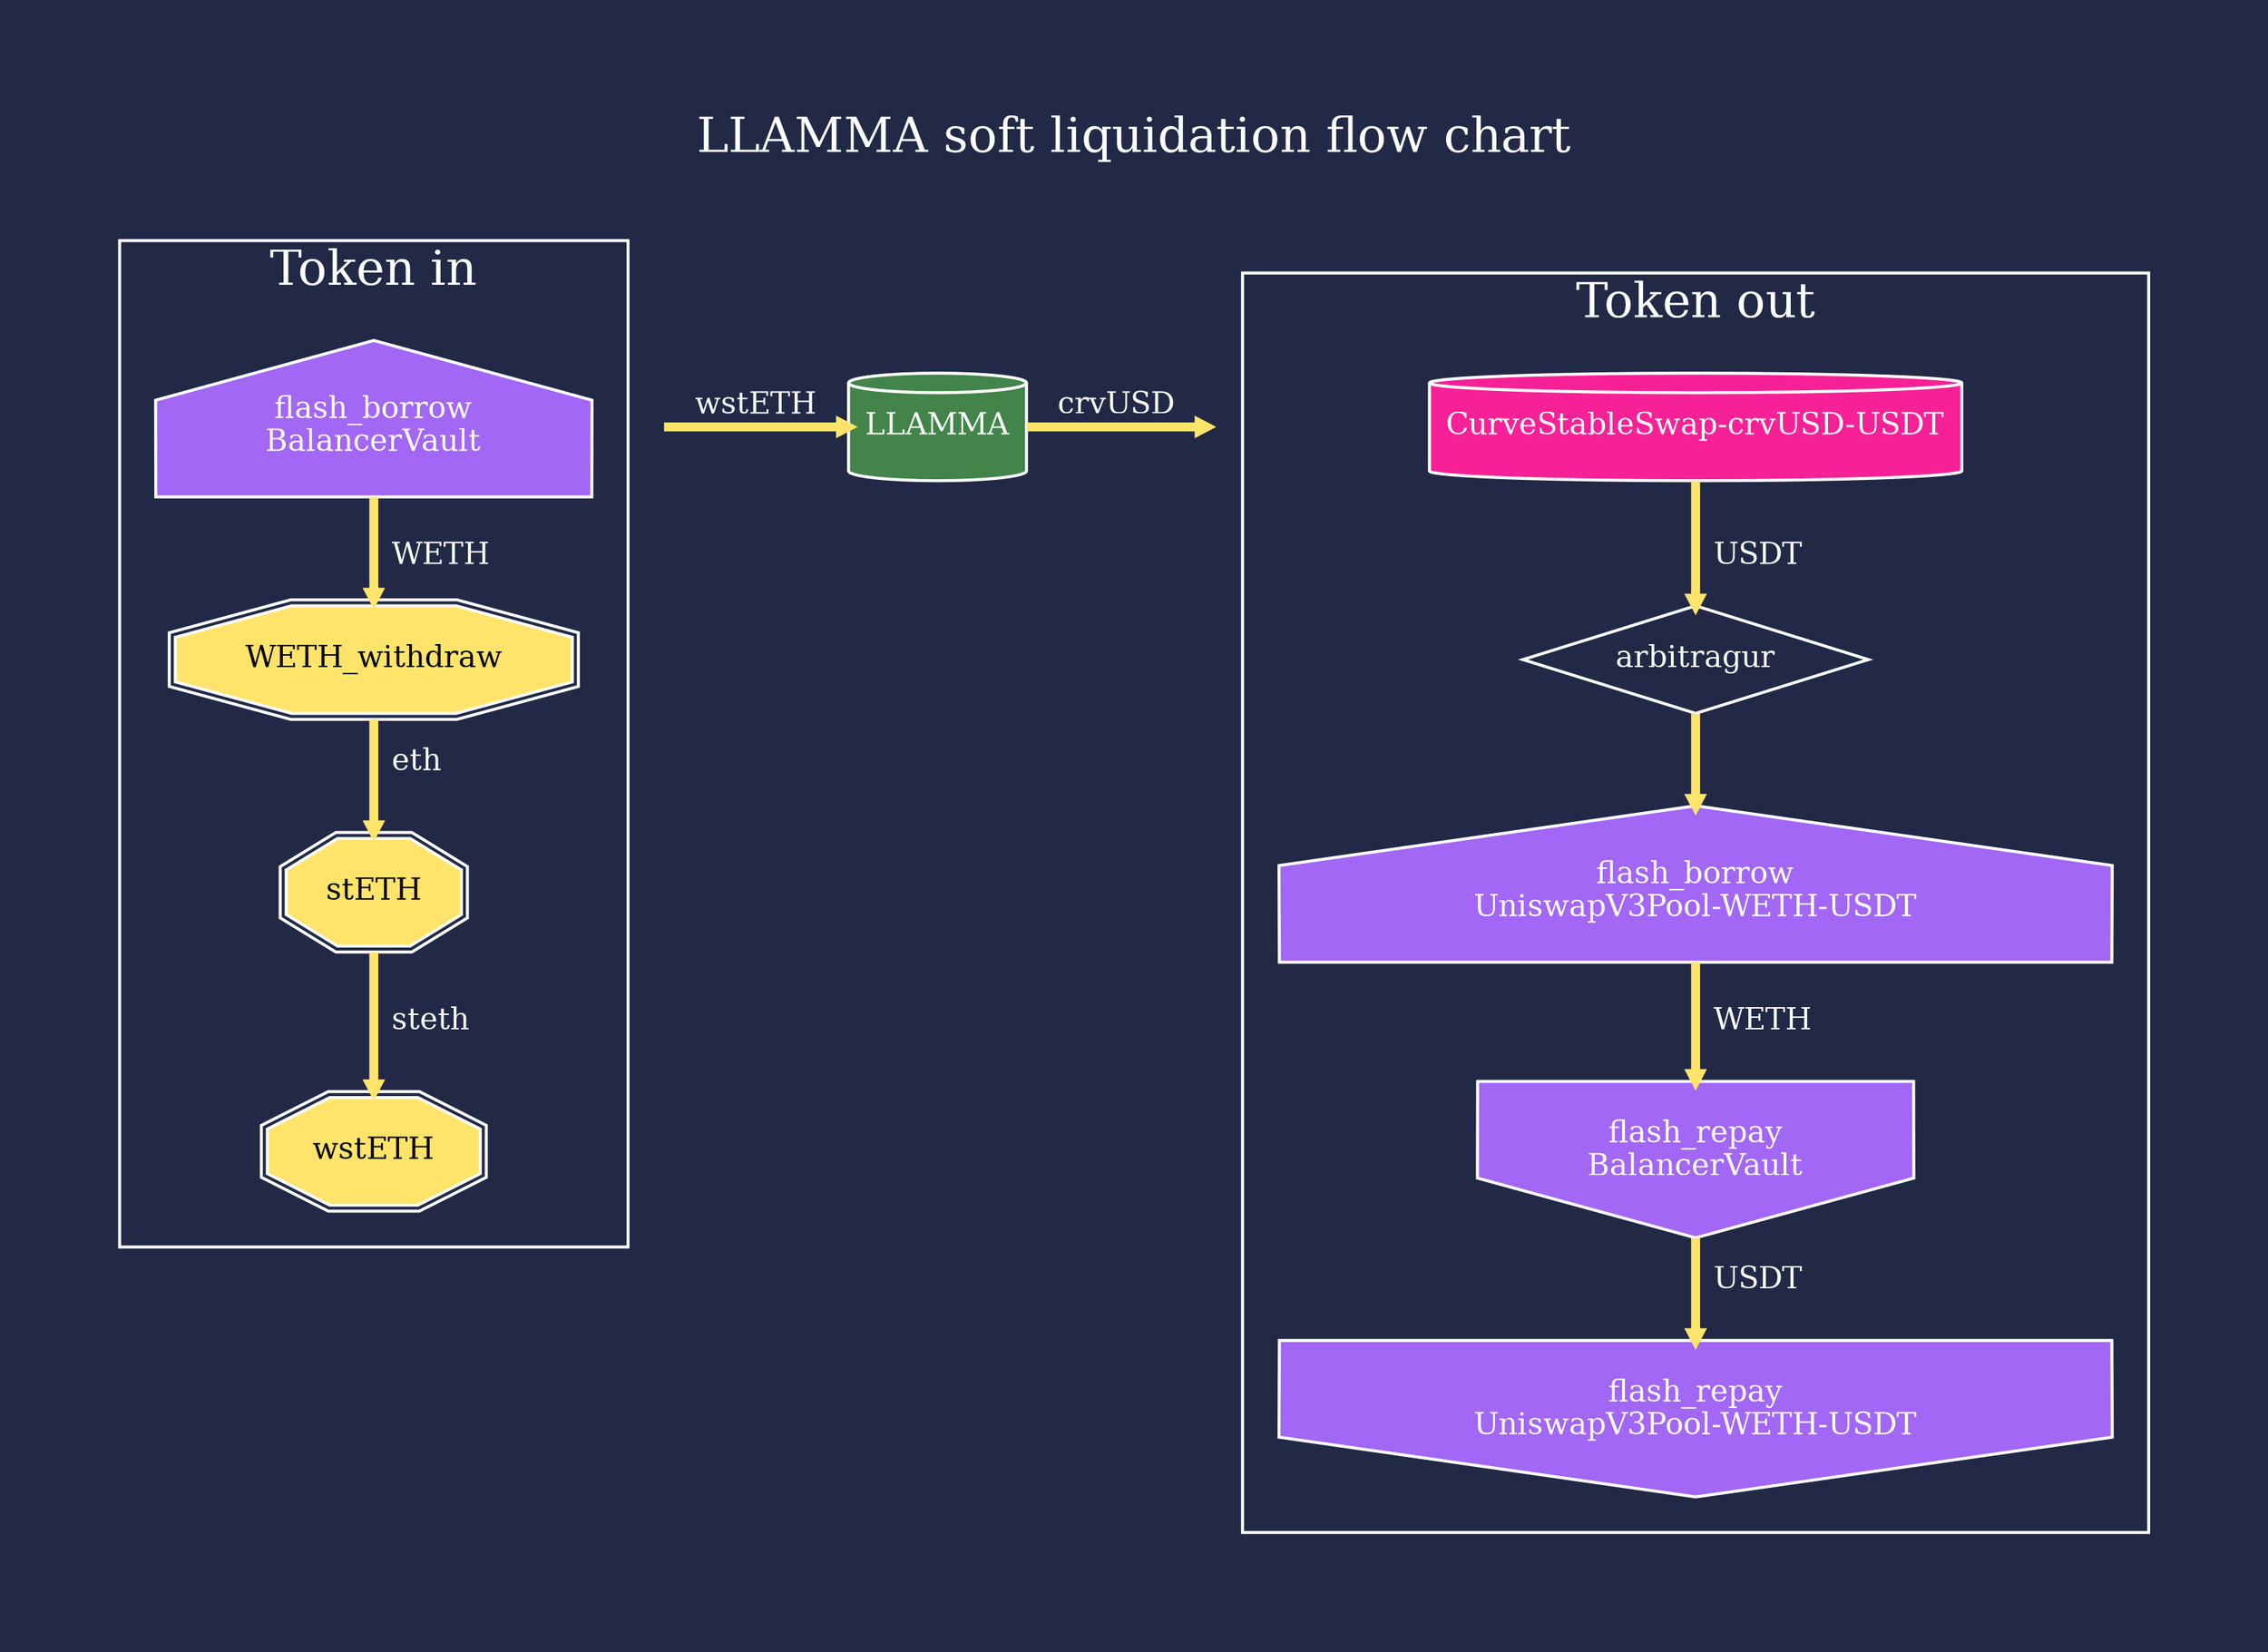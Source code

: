 strict digraph root {
	graph [bb="0,0,497.5,82.75",
		bgcolor="#212946",
		cluster=true,
		compound=true,
		fontcolor=white,
		fontsize=32,
		label="LLAMMA soft liquidation flow chart

",
		labelloc=t,
		layout=dot,
		lheight=1.04,
		lp="248.75,41.375",
		lwidth=6.69,
		pad=1,
		rankdir=TB
	];
	node [color="#fefeff",
		fillcolor=transparent,
		fixedsize=False,
		fontcolor=white,
		fontsize=20,
		height=1,
		label="\N",
		margin=0.15,
		pad=10,
		penwidth=2,
		shape=ellipse,
		style="filled,setlinewidth(3)",
		width=1.5
	];
	edge [arrowsize=0.5,
		color="#ffe46b",
		fontcolor="#fefeff",
		fontsize=20,
		minlen=1.5,
		penwidth=6,
		style="filled,setlinewidth(3)",
		weight=10
	];
subgraph "Token in" {
	graph [bb="0,0,497.5,82.75",
		bgcolor="#212946",
		cluster=true,
		color="#fefeff",
		compound=true,
		fillcolor=transparent,
		fontcolor=white,
		fontsize=32,
		label="Token in",
		labelloc=t,
		layout=dot,
		lheight=1.04,
		lp="248.75,41.375",
		lwidth=6.69,
		margin=24,
		pad=1,
		penwidth=2,
		rankdir=TB
	];
	node [color="#fefeff",
		fillcolor=transparent,
		fixedsize=False,
		fontcolor=white,
		fontsize=20,
		height=1,
		label="\N",
		margin=0.15,
		pad=10,
		penwidth=2,
		shape=ellipse,
		style="filled,setlinewidth(3)",
		width=1.5
	];
	edge [arrowsize=0.5,
		color="#ffe46b",
		fontcolor="#fefeff",
		fontsize=20,
		minlen=1.5,
		penwidth=6,
		style="filled,setlinewidth(3)",
		weight=10
	];
	"0_flash_borrow:BalancerVault:0"	[fillcolor="#A267F5",
		label="flash_borrow\nBalancerVault",
		shape=house];
	"1_WETH_withdraw:1"	[fillcolor="#ffe46b",
		fontcolor=black,
		label=WETH_withdraw,
		shape=doubleoctagon];
	"0_flash_borrow:BalancerVault:0" -> "1_WETH_withdraw:1"	[label="  WETH  "];
	"3_stETH"	[fillcolor="#ffe46b",
		fontcolor=black,
		label=stETH,
		shape=doubleoctagon];
	"1_WETH_withdraw:1" -> "3_stETH"	[label="  eth  "];
	"5_wstETH"	[fillcolor="#ffe46b",
		fontcolor=black,
		label=wstETH,
		shape=doubleoctagon];
	"3_stETH" -> "5_wstETH"	[label="  steth  "];
}

subgraph "Soft-Liquidation" {
	graph [bb="0,0,497.5,82.75",
		bgcolor="#212946",
		cluster=false,
		color="#fefeff",
		compound=true,
		fillcolor=transparent,
		fontcolor=white,
		fontsize=32,
		label="Soft-Liquidation",
		labelloc=t,
		layout=dot,
		lheight=1.04,
		lp="248.75,41.375",
		lwidth=6.69,
		margin=24,
		pad=1,
		penwidth=2,
		rank=same,
		rankdir=TB
	];
	node [color="#fefeff",
		fillcolor=transparent,
		fixedsize=False,
		fontcolor=white,
		fontsize=20,
		height=1,
		label="\N",
		margin=0.15,
		pad=10,
		penwidth=2,
		shape=ellipse,
		style="filled,setlinewidth(3)",
		width=1.5
	];
	edge [arrowsize=0.5,
		color="#ffe46b",
		fontcolor="#fefeff",
		fontsize=20,
		minlen=1.5,
		penwidth=6,
		style="filled,setlinewidth(3)",
		weight=10
	];
	"7_LLAMMA:1"	[fillcolor="#428449",
		label=LLAMMA,
		shape=cylinder];
	llamma_right_arrow	[fixedsize=true,
		height=0,
		shape=point,
		style=invis];
	"7_LLAMMA:1" -> llamma_right_arrow	[label="  crvUSD  "];
	llamma_left_arrow	[fixedsize=true,
		height=0,
		shape=point,
		style=invis];
	llamma_left_arrow -> "7_LLAMMA:1"	[label="  wstETH  "];
}

subgraph "Token out" {
	graph [bb="0,0,497.5,82.75",
		bgcolor="#212946",
		cluster=true,
		color="#fefeff",
		compound=true,
		fillcolor=transparent,
		fontcolor=white,
		fontsize=32,
		label="Token out",
		labelloc=t,
		layout=dot,
		lheight=1.04,
		lp="248.75,41.375",
		lwidth=6.69,
		margin=24,
		pad=1,
		penwidth=2,
		rankdir=TB
	];
	node [color="#fefeff",
		fillcolor=transparent,
		fixedsize=False,
		fontcolor=white,
		fontsize=20,
		height=1,
		label="\N",
		margin=0.15,
		pad=10,
		penwidth=2,
		shape=ellipse,
		style="filled,setlinewidth(3)",
		width=1.5
	];
	edge [arrowsize=0.5,
		color="#ffe46b",
		fontcolor="#fefeff",
		fontsize=20,
		minlen=1.5,
		penwidth=6,
		style="filled,setlinewidth(3)",
		weight=10
	];
	"9_CurveSwap:1"	[fillcolor="#f62196",
		label="CurveStableSwap-crvUSD-USDT",
		shape=cylinder];
	"10_arbitragur"	[label=arbitragur,
		shape=diamond];
	"9_CurveSwap:1" -> "10_arbitragur"	[label="  USDT  "];
	"11_flash_borrow:UniswapV3Pool-WETH-USDT:fee_500:1"	[fillcolor="#A267F5",
		label="flash_borrow\nUniswapV3Pool-WETH-USDT",
		shape=house];
	"10_arbitragur" -> "11_flash_borrow:UniswapV3Pool-WETH-USDT:fee_500:1"	[label="    "];
	"12_flash_repay:BalancerVault:0"	[fillcolor="#A267F5",
		label="flash_repay\nBalancerVault",
		shape=invhouse];
	"11_flash_borrow:UniswapV3Pool-WETH-USDT:fee_500:1" -> "12_flash_repay:BalancerVault:0"	[label="  WETH  "];
	"13_flash_repay:UniswapV3Pool-WETH-USDT:fee_500:1"	[fillcolor="#A267F5",
		label="flash_repay\nUniswapV3Pool-WETH-USDT",
		shape=invhouse];
	"12_flash_repay:BalancerVault:0" -> "13_flash_repay:UniswapV3Pool-WETH-USDT:fee_500:1"	[label="  USDT  "];
}
}
